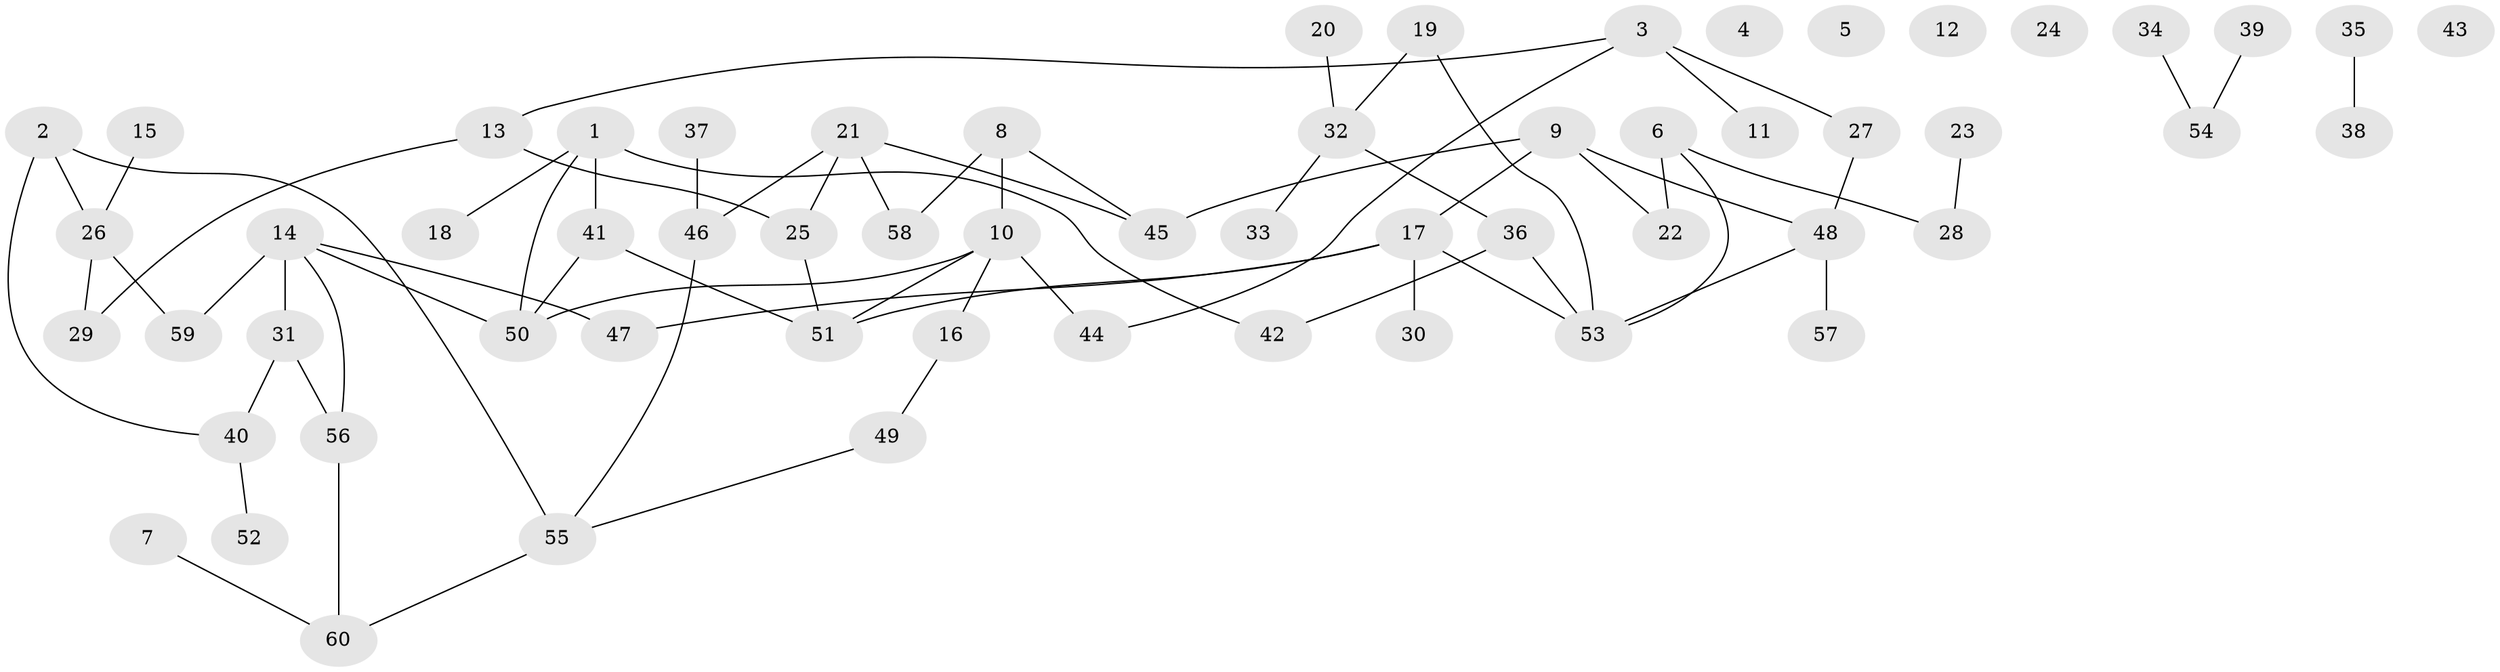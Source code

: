 // coarse degree distribution, {0: 0.23333333333333334, 1: 0.3, 4: 0.13333333333333333, 3: 0.1, 2: 0.13333333333333333, 5: 0.06666666666666667, 6: 0.03333333333333333}
// Generated by graph-tools (version 1.1) at 2025/44/03/04/25 21:44:04]
// undirected, 60 vertices, 70 edges
graph export_dot {
graph [start="1"]
  node [color=gray90,style=filled];
  1;
  2;
  3;
  4;
  5;
  6;
  7;
  8;
  9;
  10;
  11;
  12;
  13;
  14;
  15;
  16;
  17;
  18;
  19;
  20;
  21;
  22;
  23;
  24;
  25;
  26;
  27;
  28;
  29;
  30;
  31;
  32;
  33;
  34;
  35;
  36;
  37;
  38;
  39;
  40;
  41;
  42;
  43;
  44;
  45;
  46;
  47;
  48;
  49;
  50;
  51;
  52;
  53;
  54;
  55;
  56;
  57;
  58;
  59;
  60;
  1 -- 18;
  1 -- 41;
  1 -- 42;
  1 -- 50;
  2 -- 26;
  2 -- 40;
  2 -- 55;
  3 -- 11;
  3 -- 13;
  3 -- 27;
  3 -- 44;
  6 -- 22;
  6 -- 28;
  6 -- 53;
  7 -- 60;
  8 -- 10;
  8 -- 45;
  8 -- 58;
  9 -- 17;
  9 -- 22;
  9 -- 45;
  9 -- 48;
  10 -- 16;
  10 -- 44;
  10 -- 50;
  10 -- 51;
  13 -- 25;
  13 -- 29;
  14 -- 31;
  14 -- 47;
  14 -- 50;
  14 -- 56;
  14 -- 59;
  15 -- 26;
  16 -- 49;
  17 -- 30;
  17 -- 47;
  17 -- 51;
  17 -- 53;
  19 -- 32;
  19 -- 53;
  20 -- 32;
  21 -- 25;
  21 -- 45;
  21 -- 46;
  21 -- 58;
  23 -- 28;
  25 -- 51;
  26 -- 29;
  26 -- 59;
  27 -- 48;
  31 -- 40;
  31 -- 56;
  32 -- 33;
  32 -- 36;
  34 -- 54;
  35 -- 38;
  36 -- 42;
  36 -- 53;
  37 -- 46;
  39 -- 54;
  40 -- 52;
  41 -- 50;
  41 -- 51;
  46 -- 55;
  48 -- 53;
  48 -- 57;
  49 -- 55;
  55 -- 60;
  56 -- 60;
}
